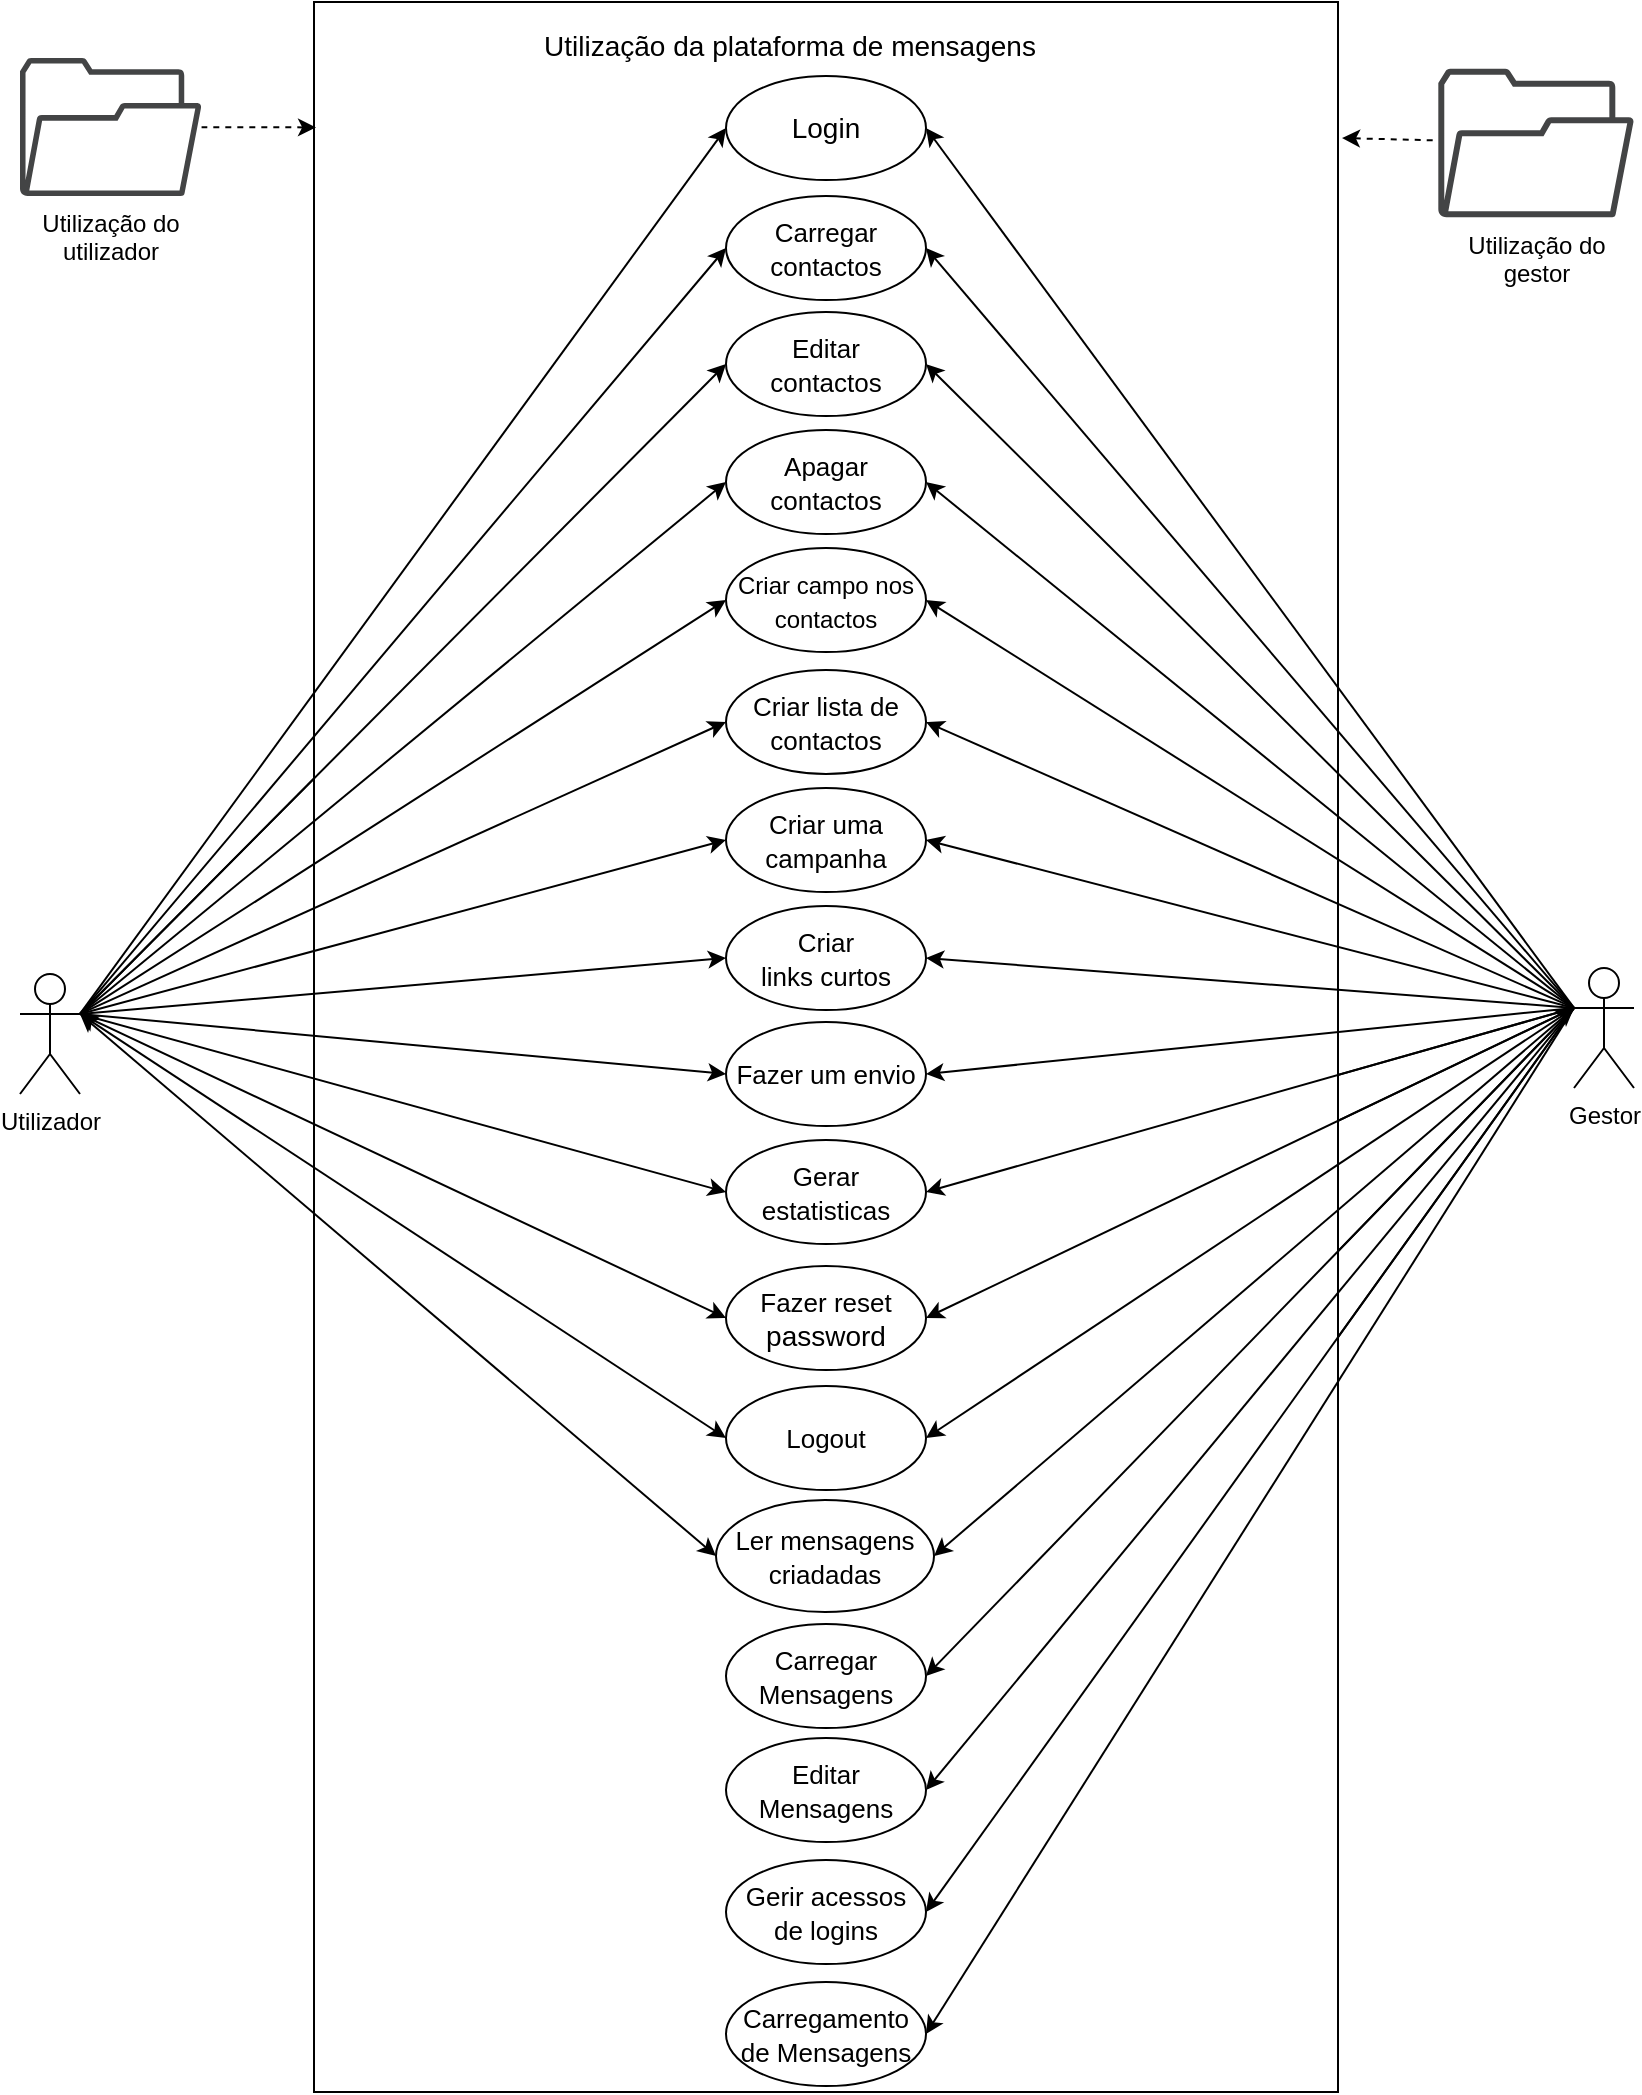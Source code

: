 <mxfile version="20.5.0" type="device"><diagram id="iKarg7nK7H7ZSUQf_xBZ" name="Page-1"><mxGraphModel dx="1422" dy="737" grid="0" gridSize="10" guides="1" tooltips="1" connect="1" arrows="1" fold="1" page="1" pageScale="1" pageWidth="827" pageHeight="1169" math="0" shadow="0"><root><mxCell id="0"/><mxCell id="1" parent="0"/><mxCell id="O_dVTdExgIOA3aXPIC0W-24" style="edgeStyle=none;rounded=0;orthogonalLoop=1;jettySize=auto;html=1;exitX=1;exitY=0.333;exitDx=0;exitDy=0;exitPerimeter=0;entryX=0;entryY=0.5;entryDx=0;entryDy=0;fontSize=12;endSize=6;sourcePerimeterSpacing=20;targetPerimeterSpacing=20;" parent="1" source="O_dVTdExgIOA3aXPIC0W-1" target="O_dVTdExgIOA3aXPIC0W-9" edge="1"><mxGeometry relative="1" as="geometry"/></mxCell><mxCell id="O_dVTdExgIOA3aXPIC0W-1" value="Utilizador" style="shape=umlActor;verticalLabelPosition=bottom;verticalAlign=top;html=1;outlineConnect=0;" parent="1" vertex="1"><mxGeometry x="11" y="558" width="30" height="60" as="geometry"/></mxCell><mxCell id="O_dVTdExgIOA3aXPIC0W-46" style="edgeStyle=none;rounded=0;orthogonalLoop=1;jettySize=auto;html=1;exitX=0;exitY=0.333;exitDx=0;exitDy=0;exitPerimeter=0;entryX=1;entryY=0.5;entryDx=0;entryDy=0;fontSize=12;endSize=6;sourcePerimeterSpacing=20;targetPerimeterSpacing=20;" parent="1" source="O_dVTdExgIOA3aXPIC0W-2" target="O_dVTdExgIOA3aXPIC0W-20" edge="1"><mxGeometry relative="1" as="geometry"/></mxCell><mxCell id="O_dVTdExgIOA3aXPIC0W-48" style="edgeStyle=none;rounded=0;orthogonalLoop=1;jettySize=auto;html=1;exitX=0;exitY=0.333;exitDx=0;exitDy=0;exitPerimeter=0;entryX=1;entryY=0.5;entryDx=0;entryDy=0;fontSize=12;endSize=6;sourcePerimeterSpacing=20;targetPerimeterSpacing=20;" parent="1" source="O_dVTdExgIOA3aXPIC0W-2" target="O_dVTdExgIOA3aXPIC0W-15" edge="1"><mxGeometry relative="1" as="geometry"/></mxCell><mxCell id="O_dVTdExgIOA3aXPIC0W-49" style="edgeStyle=none;rounded=0;orthogonalLoop=1;jettySize=auto;html=1;exitX=0;exitY=0.333;exitDx=0;exitDy=0;exitPerimeter=0;entryX=1;entryY=0.5;entryDx=0;entryDy=0;fontSize=12;endSize=6;sourcePerimeterSpacing=20;targetPerimeterSpacing=20;" parent="1" source="O_dVTdExgIOA3aXPIC0W-2" target="O_dVTdExgIOA3aXPIC0W-16" edge="1"><mxGeometry relative="1" as="geometry"/></mxCell><mxCell id="O_dVTdExgIOA3aXPIC0W-51" style="edgeStyle=none;rounded=0;orthogonalLoop=1;jettySize=auto;html=1;exitX=0;exitY=0.333;exitDx=0;exitDy=0;exitPerimeter=0;entryX=1;entryY=0.5;entryDx=0;entryDy=0;fontSize=12;endSize=6;sourcePerimeterSpacing=20;targetPerimeterSpacing=20;" parent="1" source="O_dVTdExgIOA3aXPIC0W-2" target="O_dVTdExgIOA3aXPIC0W-18" edge="1"><mxGeometry relative="1" as="geometry"/></mxCell><mxCell id="O_dVTdExgIOA3aXPIC0W-2" value="Gestor" style="shape=umlActor;verticalLabelPosition=bottom;verticalAlign=top;html=1;outlineConnect=0;" parent="1" vertex="1"><mxGeometry x="788" y="555" width="30" height="60" as="geometry"/></mxCell><mxCell id="O_dVTdExgIOA3aXPIC0W-4" value="" style="rounded=0;whiteSpace=wrap;html=1;" parent="1" vertex="1"><mxGeometry x="158" y="72" width="512" height="1045" as="geometry"/></mxCell><mxCell id="O_dVTdExgIOA3aXPIC0W-5" value="&lt;font style=&quot;font-size: 14px;&quot;&gt;Utilização da plataforma de mensagens&lt;/font&gt;" style="text;html=1;strokeColor=none;fillColor=none;align=center;verticalAlign=middle;whiteSpace=wrap;rounded=0;" parent="1" vertex="1"><mxGeometry x="269" y="79" width="254" height="30" as="geometry"/></mxCell><mxCell id="O_dVTdExgIOA3aXPIC0W-6" value="Login" style="ellipse;whiteSpace=wrap;html=1;fontSize=14;" parent="1" vertex="1"><mxGeometry x="364" y="109" width="100" height="52" as="geometry"/></mxCell><mxCell id="O_dVTdExgIOA3aXPIC0W-8" value="&lt;font style=&quot;font-size: 13px;&quot;&gt;Carregar contactos&lt;/font&gt;" style="ellipse;whiteSpace=wrap;html=1;fontSize=14;" parent="1" vertex="1"><mxGeometry x="364" y="169" width="100" height="52" as="geometry"/></mxCell><mxCell id="O_dVTdExgIOA3aXPIC0W-9" value="&lt;font style=&quot;font-size: 13px;&quot;&gt;Editar &lt;br&gt;contactos&lt;/font&gt;" style="ellipse;whiteSpace=wrap;html=1;fontSize=14;" parent="1" vertex="1"><mxGeometry x="364" y="227" width="100" height="52" as="geometry"/></mxCell><mxCell id="O_dVTdExgIOA3aXPIC0W-10" value="&lt;span style=&quot;font-size: 13px;&quot;&gt;Apagar contactos&lt;/span&gt;" style="ellipse;whiteSpace=wrap;html=1;fontSize=14;" parent="1" vertex="1"><mxGeometry x="364" y="286" width="100" height="52" as="geometry"/></mxCell><mxCell id="O_dVTdExgIOA3aXPIC0W-11" value="&lt;span style=&quot;font-size: 13px;&quot;&gt;Criar lista de contactos&lt;/span&gt;" style="ellipse;whiteSpace=wrap;html=1;fontSize=14;" parent="1" vertex="1"><mxGeometry x="364" y="406" width="100" height="52" as="geometry"/></mxCell><mxCell id="O_dVTdExgIOA3aXPIC0W-12" value="&lt;span style=&quot;font-size: 13px;&quot;&gt;Criar uma campanha&lt;/span&gt;" style="ellipse;whiteSpace=wrap;html=1;fontSize=14;" parent="1" vertex="1"><mxGeometry x="364" y="465" width="100" height="52" as="geometry"/></mxCell><mxCell id="O_dVTdExgIOA3aXPIC0W-13" value="&lt;span style=&quot;font-size: 13px;&quot;&gt;Fazer um envio&lt;/span&gt;" style="ellipse;whiteSpace=wrap;html=1;fontSize=14;" parent="1" vertex="1"><mxGeometry x="364" y="582" width="100" height="52" as="geometry"/></mxCell><mxCell id="O_dVTdExgIOA3aXPIC0W-14" value="&lt;span style=&quot;font-size: 13px;&quot;&gt;Criar &lt;br&gt;links curtos&lt;/span&gt;" style="ellipse;whiteSpace=wrap;html=1;fontSize=14;" parent="1" vertex="1"><mxGeometry x="364" y="524" width="100" height="52" as="geometry"/></mxCell><mxCell id="O_dVTdExgIOA3aXPIC0W-15" value="&lt;span style=&quot;font-size: 13px;&quot;&gt;Gerar estatisticas&lt;/span&gt;" style="ellipse;whiteSpace=wrap;html=1;fontSize=14;" parent="1" vertex="1"><mxGeometry x="364" y="641" width="100" height="52" as="geometry"/></mxCell><mxCell id="O_dVTdExgIOA3aXPIC0W-16" value="&lt;span style=&quot;font-size: 13px;&quot;&gt;Carregar Mensagens&lt;/span&gt;" style="ellipse;whiteSpace=wrap;html=1;fontSize=14;" parent="1" vertex="1"><mxGeometry x="364" y="883" width="100" height="52" as="geometry"/></mxCell><mxCell id="O_dVTdExgIOA3aXPIC0W-17" value="&lt;span style=&quot;font-size: 13px;&quot;&gt;Editar Mensagens&lt;/span&gt;" style="ellipse;whiteSpace=wrap;html=1;fontSize=14;" parent="1" vertex="1"><mxGeometry x="364" y="940" width="100" height="52" as="geometry"/></mxCell><mxCell id="O_dVTdExgIOA3aXPIC0W-18" value="&lt;span style=&quot;font-size: 13px;&quot;&gt;Gerir acessos de logins&lt;/span&gt;" style="ellipse;whiteSpace=wrap;html=1;fontSize=14;" parent="1" vertex="1"><mxGeometry x="364" y="1001" width="100" height="52" as="geometry"/></mxCell><mxCell id="O_dVTdExgIOA3aXPIC0W-19" value="&lt;span style=&quot;font-size: 13px;&quot;&gt;Carregamento de Mensagens&lt;/span&gt;" style="ellipse;whiteSpace=wrap;html=1;fontSize=14;" parent="1" vertex="1"><mxGeometry x="364" y="1062" width="100" height="52" as="geometry"/></mxCell><mxCell id="O_dVTdExgIOA3aXPIC0W-20" value="&lt;span style=&quot;font-size: 13px;&quot;&gt;Fazer reset&lt;br&gt;&lt;/span&gt;password" style="ellipse;whiteSpace=wrap;html=1;fontSize=14;" parent="1" vertex="1"><mxGeometry x="364" y="704" width="100" height="52" as="geometry"/></mxCell><mxCell id="O_dVTdExgIOA3aXPIC0W-21" value="&lt;span style=&quot;font-size: 12px;&quot;&gt;Criar campo nos contactos&lt;/span&gt;" style="ellipse;whiteSpace=wrap;html=1;fontSize=14;" parent="1" vertex="1"><mxGeometry x="364" y="345" width="100" height="52" as="geometry"/></mxCell><mxCell id="O_dVTdExgIOA3aXPIC0W-25" style="edgeStyle=none;rounded=0;orthogonalLoop=1;jettySize=auto;html=1;exitX=1;exitY=0.333;exitDx=0;exitDy=0;exitPerimeter=0;entryX=0;entryY=0.5;entryDx=0;entryDy=0;fontSize=12;endSize=6;sourcePerimeterSpacing=20;targetPerimeterSpacing=20;" parent="1" source="O_dVTdExgIOA3aXPIC0W-1" target="O_dVTdExgIOA3aXPIC0W-9" edge="1"><mxGeometry relative="1" as="geometry"/></mxCell><mxCell id="O_dVTdExgIOA3aXPIC0W-26" style="edgeStyle=none;rounded=0;orthogonalLoop=1;jettySize=auto;html=1;exitX=1;exitY=0.333;exitDx=0;exitDy=0;exitPerimeter=0;entryX=0;entryY=0.5;entryDx=0;entryDy=0;fontSize=12;endSize=6;sourcePerimeterSpacing=20;targetPerimeterSpacing=20;" parent="1" source="O_dVTdExgIOA3aXPIC0W-1" target="O_dVTdExgIOA3aXPIC0W-10" edge="1"><mxGeometry relative="1" as="geometry"/></mxCell><mxCell id="O_dVTdExgIOA3aXPIC0W-27" style="edgeStyle=none;rounded=0;orthogonalLoop=1;jettySize=auto;html=1;exitX=1;exitY=0.333;exitDx=0;exitDy=0;exitPerimeter=0;entryX=0;entryY=0.5;entryDx=0;entryDy=0;fontSize=12;endSize=6;sourcePerimeterSpacing=20;targetPerimeterSpacing=20;" parent="1" source="O_dVTdExgIOA3aXPIC0W-1" target="O_dVTdExgIOA3aXPIC0W-21" edge="1"><mxGeometry relative="1" as="geometry"/></mxCell><mxCell id="O_dVTdExgIOA3aXPIC0W-28" style="edgeStyle=none;rounded=0;orthogonalLoop=1;jettySize=auto;html=1;exitX=1;exitY=0.333;exitDx=0;exitDy=0;exitPerimeter=0;entryX=0;entryY=0.5;entryDx=0;entryDy=0;fontSize=12;endSize=6;sourcePerimeterSpacing=20;targetPerimeterSpacing=20;" parent="1" source="O_dVTdExgIOA3aXPIC0W-1" target="O_dVTdExgIOA3aXPIC0W-11" edge="1"><mxGeometry relative="1" as="geometry"/></mxCell><mxCell id="O_dVTdExgIOA3aXPIC0W-29" style="edgeStyle=none;rounded=0;orthogonalLoop=1;jettySize=auto;html=1;exitX=1;exitY=0.333;exitDx=0;exitDy=0;exitPerimeter=0;entryX=0;entryY=0.5;entryDx=0;entryDy=0;fontSize=12;endSize=6;sourcePerimeterSpacing=20;targetPerimeterSpacing=20;" parent="1" source="O_dVTdExgIOA3aXPIC0W-1" target="O_dVTdExgIOA3aXPIC0W-12" edge="1"><mxGeometry relative="1" as="geometry"/></mxCell><mxCell id="O_dVTdExgIOA3aXPIC0W-30" style="edgeStyle=none;rounded=0;orthogonalLoop=1;jettySize=auto;html=1;exitX=1;exitY=0.333;exitDx=0;exitDy=0;exitPerimeter=0;entryX=0;entryY=0.5;entryDx=0;entryDy=0;fontSize=12;endSize=6;sourcePerimeterSpacing=20;targetPerimeterSpacing=20;" parent="1" source="O_dVTdExgIOA3aXPIC0W-1" target="O_dVTdExgIOA3aXPIC0W-13" edge="1"><mxGeometry relative="1" as="geometry"/></mxCell><mxCell id="O_dVTdExgIOA3aXPIC0W-32" style="edgeStyle=none;rounded=0;orthogonalLoop=1;jettySize=auto;html=1;exitX=1;exitY=0.333;exitDx=0;exitDy=0;exitPerimeter=0;entryX=0;entryY=0.5;entryDx=0;entryDy=0;fontSize=12;endSize=6;sourcePerimeterSpacing=20;targetPerimeterSpacing=20;" parent="1" source="O_dVTdExgIOA3aXPIC0W-1" target="O_dVTdExgIOA3aXPIC0W-14" edge="1"><mxGeometry relative="1" as="geometry"/></mxCell><mxCell id="O_dVTdExgIOA3aXPIC0W-33" style="edgeStyle=none;rounded=0;orthogonalLoop=1;jettySize=auto;html=1;exitX=1;exitY=0.333;exitDx=0;exitDy=0;exitPerimeter=0;entryX=0;entryY=0.5;entryDx=0;entryDy=0;fontSize=12;endSize=6;sourcePerimeterSpacing=20;targetPerimeterSpacing=20;" parent="1" source="O_dVTdExgIOA3aXPIC0W-1" target="O_dVTdExgIOA3aXPIC0W-8" edge="1"><mxGeometry relative="1" as="geometry"/></mxCell><mxCell id="O_dVTdExgIOA3aXPIC0W-34" style="edgeStyle=none;rounded=0;orthogonalLoop=1;jettySize=auto;html=1;exitX=1;exitY=0.333;exitDx=0;exitDy=0;exitPerimeter=0;entryX=0;entryY=0.5;entryDx=0;entryDy=0;fontSize=12;endSize=6;sourcePerimeterSpacing=20;targetPerimeterSpacing=20;" parent="1" source="O_dVTdExgIOA3aXPIC0W-1" target="O_dVTdExgIOA3aXPIC0W-6" edge="1"><mxGeometry relative="1" as="geometry"/></mxCell><mxCell id="O_dVTdExgIOA3aXPIC0W-35" style="edgeStyle=none;rounded=0;orthogonalLoop=1;jettySize=auto;html=1;exitX=1;exitY=0.333;exitDx=0;exitDy=0;exitPerimeter=0;entryX=0;entryY=0.5;entryDx=0;entryDy=0;fontSize=12;endSize=6;sourcePerimeterSpacing=20;targetPerimeterSpacing=20;" parent="1" source="O_dVTdExgIOA3aXPIC0W-1" target="O_dVTdExgIOA3aXPIC0W-20" edge="1"><mxGeometry relative="1" as="geometry"/></mxCell><mxCell id="O_dVTdExgIOA3aXPIC0W-36" style="edgeStyle=none;rounded=0;orthogonalLoop=1;jettySize=auto;html=1;exitX=1;exitY=0.333;exitDx=0;exitDy=0;exitPerimeter=0;entryX=0;entryY=0.5;entryDx=0;entryDy=0;fontSize=12;endSize=6;sourcePerimeterSpacing=20;targetPerimeterSpacing=20;" parent="1" source="O_dVTdExgIOA3aXPIC0W-1" target="O_dVTdExgIOA3aXPIC0W-15" edge="1"><mxGeometry relative="1" as="geometry"/></mxCell><mxCell id="O_dVTdExgIOA3aXPIC0W-37" style="edgeStyle=none;rounded=0;orthogonalLoop=1;jettySize=auto;html=1;exitX=0;exitY=0.333;exitDx=0;exitDy=0;exitPerimeter=0;entryX=1;entryY=0.5;entryDx=0;entryDy=0;fontSize=12;endSize=6;sourcePerimeterSpacing=20;targetPerimeterSpacing=20;" parent="1" source="O_dVTdExgIOA3aXPIC0W-2" target="O_dVTdExgIOA3aXPIC0W-6" edge="1"><mxGeometry relative="1" as="geometry"/></mxCell><mxCell id="O_dVTdExgIOA3aXPIC0W-38" style="edgeStyle=none;rounded=0;orthogonalLoop=1;jettySize=auto;html=1;exitX=0;exitY=0.333;exitDx=0;exitDy=0;exitPerimeter=0;entryX=1;entryY=0.5;entryDx=0;entryDy=0;fontSize=12;endSize=6;sourcePerimeterSpacing=20;targetPerimeterSpacing=20;" parent="1" source="O_dVTdExgIOA3aXPIC0W-2" target="O_dVTdExgIOA3aXPIC0W-8" edge="1"><mxGeometry relative="1" as="geometry"/></mxCell><mxCell id="O_dVTdExgIOA3aXPIC0W-39" style="edgeStyle=none;rounded=0;orthogonalLoop=1;jettySize=auto;html=1;exitX=0;exitY=0.333;exitDx=0;exitDy=0;exitPerimeter=0;entryX=1;entryY=0.5;entryDx=0;entryDy=0;fontSize=12;endSize=6;sourcePerimeterSpacing=20;targetPerimeterSpacing=20;" parent="1" source="O_dVTdExgIOA3aXPIC0W-2" target="O_dVTdExgIOA3aXPIC0W-9" edge="1"><mxGeometry relative="1" as="geometry"/></mxCell><mxCell id="O_dVTdExgIOA3aXPIC0W-40" style="edgeStyle=none;rounded=0;orthogonalLoop=1;jettySize=auto;html=1;exitX=0;exitY=0.333;exitDx=0;exitDy=0;exitPerimeter=0;entryX=1;entryY=0.5;entryDx=0;entryDy=0;fontSize=12;endSize=6;sourcePerimeterSpacing=20;targetPerimeterSpacing=20;" parent="1" source="O_dVTdExgIOA3aXPIC0W-2" target="O_dVTdExgIOA3aXPIC0W-10" edge="1"><mxGeometry relative="1" as="geometry"/></mxCell><mxCell id="O_dVTdExgIOA3aXPIC0W-41" style="edgeStyle=none;rounded=0;orthogonalLoop=1;jettySize=auto;html=1;exitX=0;exitY=0.333;exitDx=0;exitDy=0;exitPerimeter=0;entryX=1;entryY=0.5;entryDx=0;entryDy=0;fontSize=12;endSize=6;sourcePerimeterSpacing=20;targetPerimeterSpacing=20;" parent="1" source="O_dVTdExgIOA3aXPIC0W-2" target="O_dVTdExgIOA3aXPIC0W-21" edge="1"><mxGeometry relative="1" as="geometry"/></mxCell><mxCell id="O_dVTdExgIOA3aXPIC0W-42" style="edgeStyle=none;rounded=0;orthogonalLoop=1;jettySize=auto;html=1;exitX=0;exitY=0.333;exitDx=0;exitDy=0;exitPerimeter=0;entryX=1;entryY=0.5;entryDx=0;entryDy=0;fontSize=12;endSize=6;sourcePerimeterSpacing=20;targetPerimeterSpacing=20;" parent="1" source="O_dVTdExgIOA3aXPIC0W-2" target="O_dVTdExgIOA3aXPIC0W-11" edge="1"><mxGeometry relative="1" as="geometry"/></mxCell><mxCell id="O_dVTdExgIOA3aXPIC0W-43" style="edgeStyle=none;rounded=0;orthogonalLoop=1;jettySize=auto;html=1;exitX=0;exitY=0.333;exitDx=0;exitDy=0;exitPerimeter=0;entryX=1;entryY=0.5;entryDx=0;entryDy=0;fontSize=12;endSize=6;sourcePerimeterSpacing=20;targetPerimeterSpacing=20;" parent="1" source="O_dVTdExgIOA3aXPIC0W-2" target="O_dVTdExgIOA3aXPIC0W-12" edge="1"><mxGeometry relative="1" as="geometry"/></mxCell><mxCell id="O_dVTdExgIOA3aXPIC0W-44" style="edgeStyle=none;rounded=0;orthogonalLoop=1;jettySize=auto;html=1;exitX=0;exitY=0.333;exitDx=0;exitDy=0;exitPerimeter=0;entryX=1;entryY=0.5;entryDx=0;entryDy=0;fontSize=12;endSize=6;sourcePerimeterSpacing=20;targetPerimeterSpacing=20;" parent="1" source="O_dVTdExgIOA3aXPIC0W-2" target="O_dVTdExgIOA3aXPIC0W-13" edge="1"><mxGeometry relative="1" as="geometry"/></mxCell><mxCell id="O_dVTdExgIOA3aXPIC0W-45" style="edgeStyle=none;rounded=0;orthogonalLoop=1;jettySize=auto;html=1;exitX=0;exitY=0.333;exitDx=0;exitDy=0;exitPerimeter=0;entryX=1;entryY=0.5;entryDx=0;entryDy=0;fontSize=12;endSize=6;sourcePerimeterSpacing=20;targetPerimeterSpacing=20;" parent="1" source="O_dVTdExgIOA3aXPIC0W-2" target="O_dVTdExgIOA3aXPIC0W-14" edge="1"><mxGeometry relative="1" as="geometry"/></mxCell><mxCell id="O_dVTdExgIOA3aXPIC0W-52" style="edgeStyle=none;rounded=0;orthogonalLoop=1;jettySize=auto;html=1;exitX=0;exitY=0.333;exitDx=0;exitDy=0;exitPerimeter=0;entryX=1;entryY=0.5;entryDx=0;entryDy=0;fontSize=12;endSize=6;sourcePerimeterSpacing=20;targetPerimeterSpacing=20;" parent="1" edge="1" target="O_dVTdExgIOA3aXPIC0W-20"><mxGeometry relative="1" as="geometry"><mxPoint x="788" y="575" as="sourcePoint"/><mxPoint x="482" y="723" as="targetPoint"/></mxGeometry></mxCell><mxCell id="O_dVTdExgIOA3aXPIC0W-53" style="edgeStyle=none;rounded=0;orthogonalLoop=1;jettySize=auto;html=1;exitX=0;exitY=0.333;exitDx=0;exitDy=0;exitPerimeter=0;entryX=1;entryY=0.5;entryDx=0;entryDy=0;fontSize=12;endSize=6;sourcePerimeterSpacing=20;targetPerimeterSpacing=20;" parent="1" edge="1" target="O_dVTdExgIOA3aXPIC0W-15"><mxGeometry relative="1" as="geometry"><mxPoint x="788" y="575" as="sourcePoint"/><mxPoint x="482" y="786" as="targetPoint"/></mxGeometry></mxCell><mxCell id="O_dVTdExgIOA3aXPIC0W-54" style="edgeStyle=none;rounded=0;orthogonalLoop=1;jettySize=auto;html=1;exitX=0;exitY=0.333;exitDx=0;exitDy=0;exitPerimeter=0;entryX=1;entryY=0.5;entryDx=0;entryDy=0;fontSize=12;endSize=6;sourcePerimeterSpacing=20;targetPerimeterSpacing=20;" parent="1" edge="1" target="O_dVTdExgIOA3aXPIC0W-16"><mxGeometry relative="1" as="geometry"><mxPoint x="788" y="575" as="sourcePoint"/><mxPoint x="482" y="849" as="targetPoint"/></mxGeometry></mxCell><mxCell id="O_dVTdExgIOA3aXPIC0W-55" style="edgeStyle=none;rounded=0;orthogonalLoop=1;jettySize=auto;html=1;exitX=0;exitY=0.333;exitDx=0;exitDy=0;exitPerimeter=0;entryX=1;entryY=0.5;entryDx=0;entryDy=0;fontSize=12;endSize=6;sourcePerimeterSpacing=20;targetPerimeterSpacing=20;" parent="1" edge="1" target="O_dVTdExgIOA3aXPIC0W-18"><mxGeometry relative="1" as="geometry"><mxPoint x="788" y="575" as="sourcePoint"/><mxPoint x="482" y="975" as="targetPoint"/></mxGeometry></mxCell><mxCell id="O_dVTdExgIOA3aXPIC0W-50" style="edgeStyle=none;rounded=0;orthogonalLoop=1;jettySize=auto;html=1;exitX=0;exitY=0.333;exitDx=0;exitDy=0;exitPerimeter=0;entryX=1;entryY=0.5;entryDx=0;entryDy=0;fontSize=12;endSize=6;sourcePerimeterSpacing=20;targetPerimeterSpacing=20;" parent="1" source="O_dVTdExgIOA3aXPIC0W-2" target="O_dVTdExgIOA3aXPIC0W-17" edge="1"><mxGeometry relative="1" as="geometry"/></mxCell><mxCell id="O_dVTdExgIOA3aXPIC0W-56" style="edgeStyle=none;rounded=0;orthogonalLoop=1;jettySize=auto;html=1;exitX=0;exitY=0.333;exitDx=0;exitDy=0;exitPerimeter=0;entryX=1;entryY=0.5;entryDx=0;entryDy=0;fontSize=12;endSize=6;sourcePerimeterSpacing=20;targetPerimeterSpacing=20;" parent="1" source="O_dVTdExgIOA3aXPIC0W-2" target="O_dVTdExgIOA3aXPIC0W-19" edge="1"><mxGeometry relative="1" as="geometry"/></mxCell><mxCell id="kB03oluF_bIah8EFkbfU-1" value="Utilização do &lt;br&gt;utilizador" style="sketch=0;pointerEvents=1;shadow=0;dashed=0;html=1;strokeColor=none;fillColor=#434445;aspect=fixed;labelPosition=center;verticalLabelPosition=bottom;verticalAlign=top;align=center;outlineConnect=0;shape=mxgraph.vvd.folder;" vertex="1" parent="1"><mxGeometry x="11" y="100" width="90.79" height="69" as="geometry"/></mxCell><mxCell id="kB03oluF_bIah8EFkbfU-2" value="Utilização do &lt;br&gt;gestor" style="sketch=0;pointerEvents=1;shadow=0;dashed=0;html=1;strokeColor=none;fillColor=#434445;aspect=fixed;labelPosition=center;verticalLabelPosition=bottom;verticalAlign=top;align=center;outlineConnect=0;shape=mxgraph.vvd.folder;" vertex="1" parent="1"><mxGeometry x="720.16" y="105.32" width="97.84" height="74.36" as="geometry"/></mxCell><mxCell id="kB03oluF_bIah8EFkbfU-3" value="" style="endArrow=none;dashed=1;html=1;rounded=0;startArrow=classic;startFill=1;exitX=0.002;exitY=0.06;exitDx=0;exitDy=0;exitPerimeter=0;" edge="1" parent="1" source="O_dVTdExgIOA3aXPIC0W-4" target="kB03oluF_bIah8EFkbfU-1"><mxGeometry width="50" height="50" relative="1" as="geometry"><mxPoint x="437" y="257" as="sourcePoint"/><mxPoint x="387" y="307" as="targetPoint"/></mxGeometry></mxCell><mxCell id="kB03oluF_bIah8EFkbfU-4" value="" style="endArrow=none;dashed=1;html=1;rounded=0;startArrow=classic;startFill=1;" edge="1" parent="1" target="kB03oluF_bIah8EFkbfU-2"><mxGeometry width="50" height="50" relative="1" as="geometry"><mxPoint x="672" y="140" as="sourcePoint"/><mxPoint x="111.79" y="144.588" as="targetPoint"/></mxGeometry></mxCell><mxCell id="kB03oluF_bIah8EFkbfU-5" value="&lt;span style=&quot;font-size: 13px;&quot;&gt;Ler mensagens&lt;br&gt;criadadas&lt;br&gt;&lt;/span&gt;" style="ellipse;whiteSpace=wrap;html=1;fontSize=14;" vertex="1" parent="1"><mxGeometry x="359" y="821" width="109" height="56" as="geometry"/></mxCell><mxCell id="kB03oluF_bIah8EFkbfU-6" style="rounded=0;orthogonalLoop=1;jettySize=auto;html=1;exitX=1;exitY=0.333;exitDx=0;exitDy=0;exitPerimeter=0;entryX=0;entryY=0.5;entryDx=0;entryDy=0;startArrow=classic;startFill=1;" edge="1" parent="1" source="O_dVTdExgIOA3aXPIC0W-1" target="kB03oluF_bIah8EFkbfU-5"><mxGeometry relative="1" as="geometry"/></mxCell><mxCell id="kB03oluF_bIah8EFkbfU-7" style="edgeStyle=none;rounded=0;orthogonalLoop=1;jettySize=auto;html=1;exitX=0;exitY=0.333;exitDx=0;exitDy=0;exitPerimeter=0;entryX=1;entryY=0.5;entryDx=0;entryDy=0;startArrow=classic;startFill=1;" edge="1" parent="1" source="O_dVTdExgIOA3aXPIC0W-2" target="kB03oluF_bIah8EFkbfU-5"><mxGeometry relative="1" as="geometry"/></mxCell><mxCell id="kB03oluF_bIah8EFkbfU-8" value="&lt;span style=&quot;font-size: 13px;&quot;&gt;Logout&lt;/span&gt;" style="ellipse;whiteSpace=wrap;html=1;fontSize=14;" vertex="1" parent="1"><mxGeometry x="364" y="764" width="100" height="52" as="geometry"/></mxCell><mxCell id="kB03oluF_bIah8EFkbfU-9" style="edgeStyle=none;rounded=0;orthogonalLoop=1;jettySize=auto;html=1;exitX=1;exitY=0.333;exitDx=0;exitDy=0;exitPerimeter=0;entryX=0;entryY=0.5;entryDx=0;entryDy=0;startArrow=classic;startFill=1;" edge="1" parent="1" source="O_dVTdExgIOA3aXPIC0W-1" target="kB03oluF_bIah8EFkbfU-8"><mxGeometry relative="1" as="geometry"/></mxCell><mxCell id="kB03oluF_bIah8EFkbfU-10" style="edgeStyle=none;rounded=0;orthogonalLoop=1;jettySize=auto;html=1;exitX=0;exitY=0.333;exitDx=0;exitDy=0;exitPerimeter=0;entryX=1;entryY=0.5;entryDx=0;entryDy=0;startArrow=classic;startFill=1;" edge="1" parent="1" source="O_dVTdExgIOA3aXPIC0W-2" target="kB03oluF_bIah8EFkbfU-8"><mxGeometry relative="1" as="geometry"/></mxCell></root></mxGraphModel></diagram></mxfile>